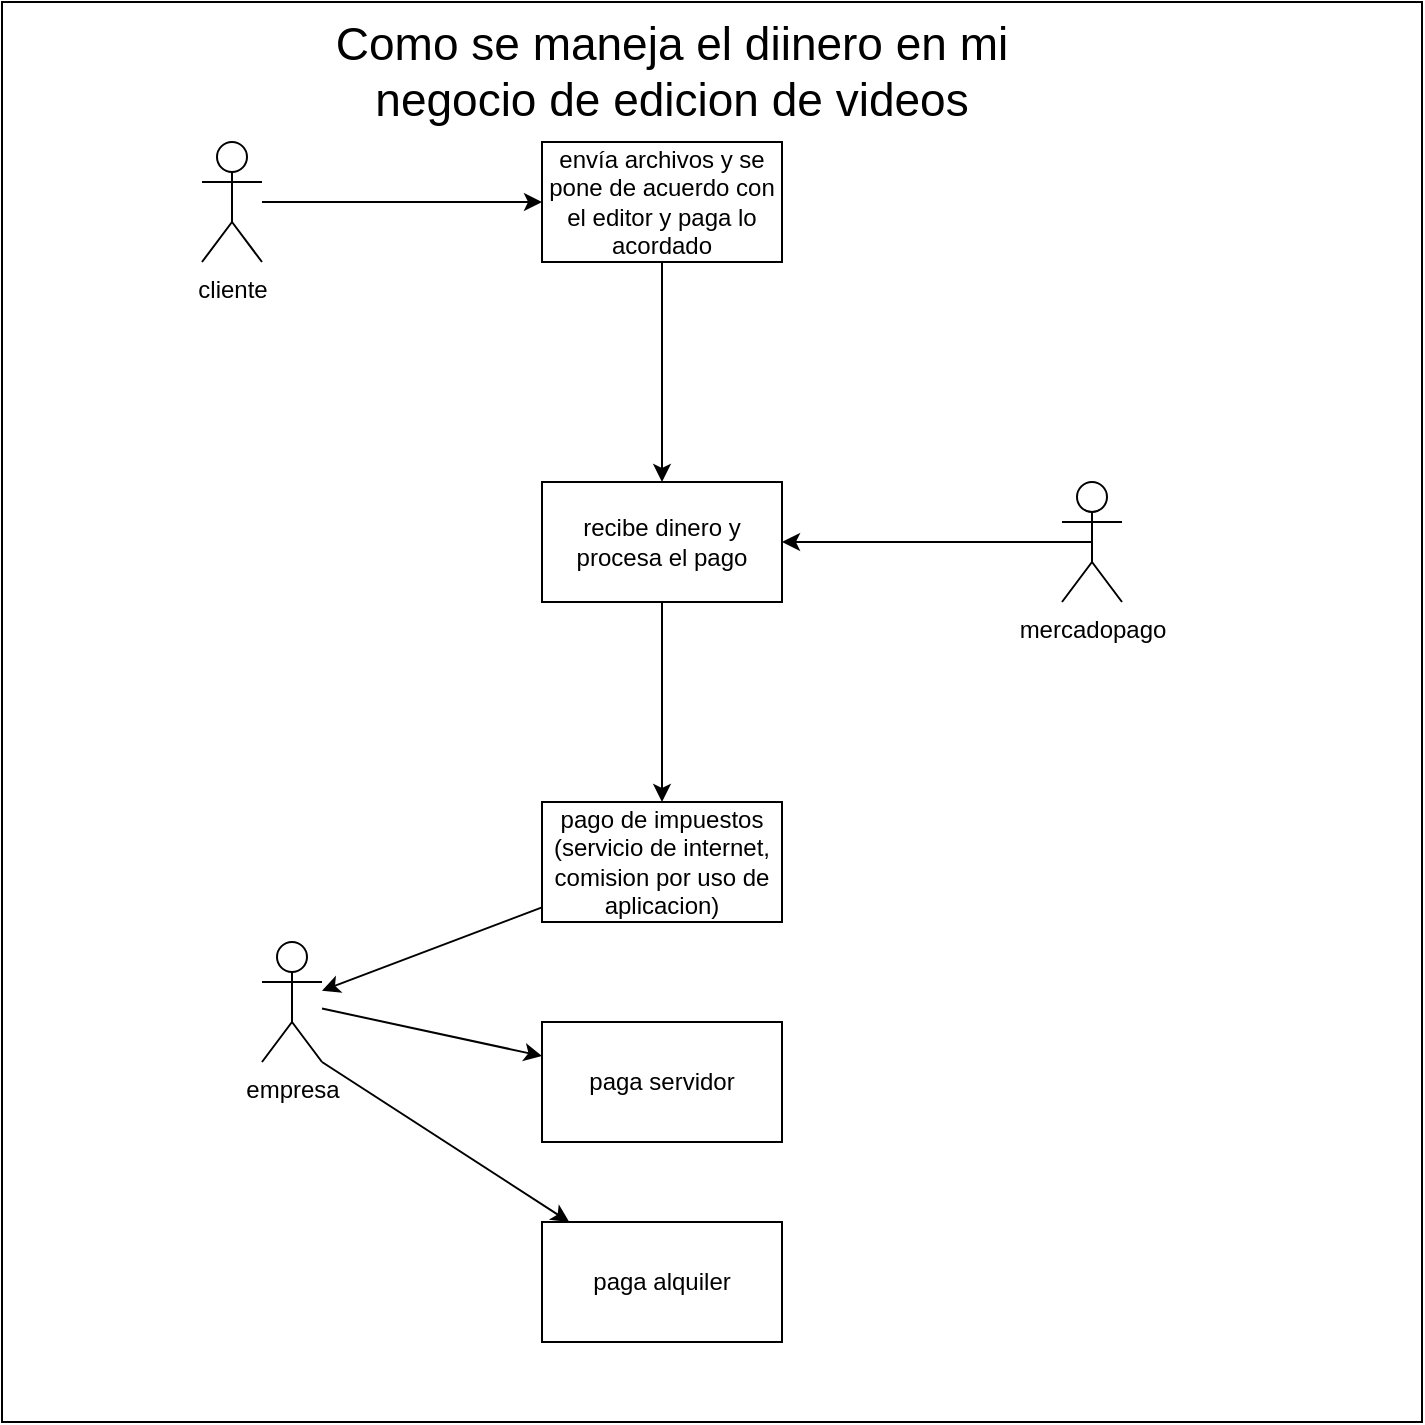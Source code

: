 <mxfile>
    <diagram id="DdJN23aAYeyEEF7ZfDNs" name="Page-1">
        <mxGraphModel dx="2196" dy="1416" grid="1" gridSize="10" guides="1" tooltips="1" connect="1" arrows="1" fold="1" page="1" pageScale="1" pageWidth="850" pageHeight="1100" math="0" shadow="0">
            <root>
                <mxCell id="0"/>
                <mxCell id="1" parent="0"/>
                <mxCell id="2" value="cliente" style="shape=umlActor;verticalLabelPosition=bottom;verticalAlign=top;html=1;outlineConnect=0;" vertex="1" parent="1">
                    <mxGeometry x="160" y="100" width="30" height="60" as="geometry"/>
                </mxCell>
                <mxCell id="3" value="envía archivos y se pone de acuerdo con el editor y paga lo acordado" style="rounded=0;whiteSpace=wrap;html=1;" vertex="1" parent="1">
                    <mxGeometry x="330" y="100" width="120" height="60" as="geometry"/>
                </mxCell>
                <mxCell id="4" style="edgeStyle=none;html=1;" edge="1" parent="1" source="2" target="3">
                    <mxGeometry relative="1" as="geometry"/>
                </mxCell>
                <mxCell id="26" value="" style="edgeStyle=none;html=1;" edge="1" parent="1" source="5" target="15">
                    <mxGeometry relative="1" as="geometry"/>
                </mxCell>
                <mxCell id="5" value="recibe dinero y procesa el pago" style="rounded=0;whiteSpace=wrap;html=1;" vertex="1" parent="1">
                    <mxGeometry x="330" y="270" width="120" height="60" as="geometry"/>
                </mxCell>
                <mxCell id="7" style="edgeStyle=none;html=1;exitX=0.5;exitY=0.5;exitDx=0;exitDy=0;exitPerimeter=0;" edge="1" parent="1" source="6" target="5">
                    <mxGeometry relative="1" as="geometry"/>
                </mxCell>
                <mxCell id="6" value="mercadopago" style="shape=umlActor;verticalLabelPosition=bottom;verticalAlign=top;html=1;outlineConnect=0;" vertex="1" parent="1">
                    <mxGeometry x="590" y="270" width="30" height="60" as="geometry"/>
                </mxCell>
                <mxCell id="8" style="edgeStyle=none;html=1;exitX=0.5;exitY=1;exitDx=0;exitDy=0;exitPerimeter=0;entryX=0.5;entryY=0;entryDx=0;entryDy=0;" edge="1" parent="1" source="3" target="5">
                    <mxGeometry relative="1" as="geometry">
                        <mxPoint x="200" y="140" as="sourcePoint"/>
                        <mxPoint x="340" y="140" as="targetPoint"/>
                    </mxGeometry>
                </mxCell>
                <mxCell id="20" value="" style="edgeStyle=none;html=1;" edge="1" parent="1" source="11" target="18">
                    <mxGeometry relative="1" as="geometry"/>
                </mxCell>
                <mxCell id="23" style="edgeStyle=none;html=1;exitX=1;exitY=1;exitDx=0;exitDy=0;exitPerimeter=0;" edge="1" parent="1" source="11" target="22">
                    <mxGeometry relative="1" as="geometry">
                        <mxPoint x="220" y="550" as="sourcePoint"/>
                    </mxGeometry>
                </mxCell>
                <mxCell id="11" value="empresa" style="shape=umlActor;verticalLabelPosition=bottom;verticalAlign=top;html=1;outlineConnect=0;" vertex="1" parent="1">
                    <mxGeometry x="190" y="500" width="30" height="60" as="geometry"/>
                </mxCell>
                <mxCell id="17" value="" style="edgeStyle=none;html=1;" edge="1" parent="1" source="15" target="11">
                    <mxGeometry relative="1" as="geometry"/>
                </mxCell>
                <mxCell id="15" value="pago de impuestos (servicio de internet, comision por uso de aplicacion)" style="rounded=0;whiteSpace=wrap;html=1;" vertex="1" parent="1">
                    <mxGeometry x="330" y="430" width="120" height="60" as="geometry"/>
                </mxCell>
                <mxCell id="18" value="paga servidor" style="rounded=0;whiteSpace=wrap;html=1;" vertex="1" parent="1">
                    <mxGeometry x="330" y="540" width="120" height="60" as="geometry"/>
                </mxCell>
                <mxCell id="22" value="paga alquiler" style="rounded=0;whiteSpace=wrap;html=1;" vertex="1" parent="1">
                    <mxGeometry x="330" y="640" width="120" height="60" as="geometry"/>
                </mxCell>
                <mxCell id="28" value="" style="whiteSpace=wrap;html=1;aspect=fixed;fillColor=none;" vertex="1" parent="1">
                    <mxGeometry x="60" y="30" width="710" height="710" as="geometry"/>
                </mxCell>
                <mxCell id="29" value="&lt;font style=&quot;font-size: 23px;&quot;&gt;Como se maneja el diinero en mi negocio de edicion de videos&lt;/font&gt;" style="text;html=1;align=center;verticalAlign=middle;whiteSpace=wrap;rounded=0;" vertex="1" parent="1">
                    <mxGeometry x="200" y="50" width="390" height="30" as="geometry"/>
                </mxCell>
            </root>
        </mxGraphModel>
    </diagram>
</mxfile>